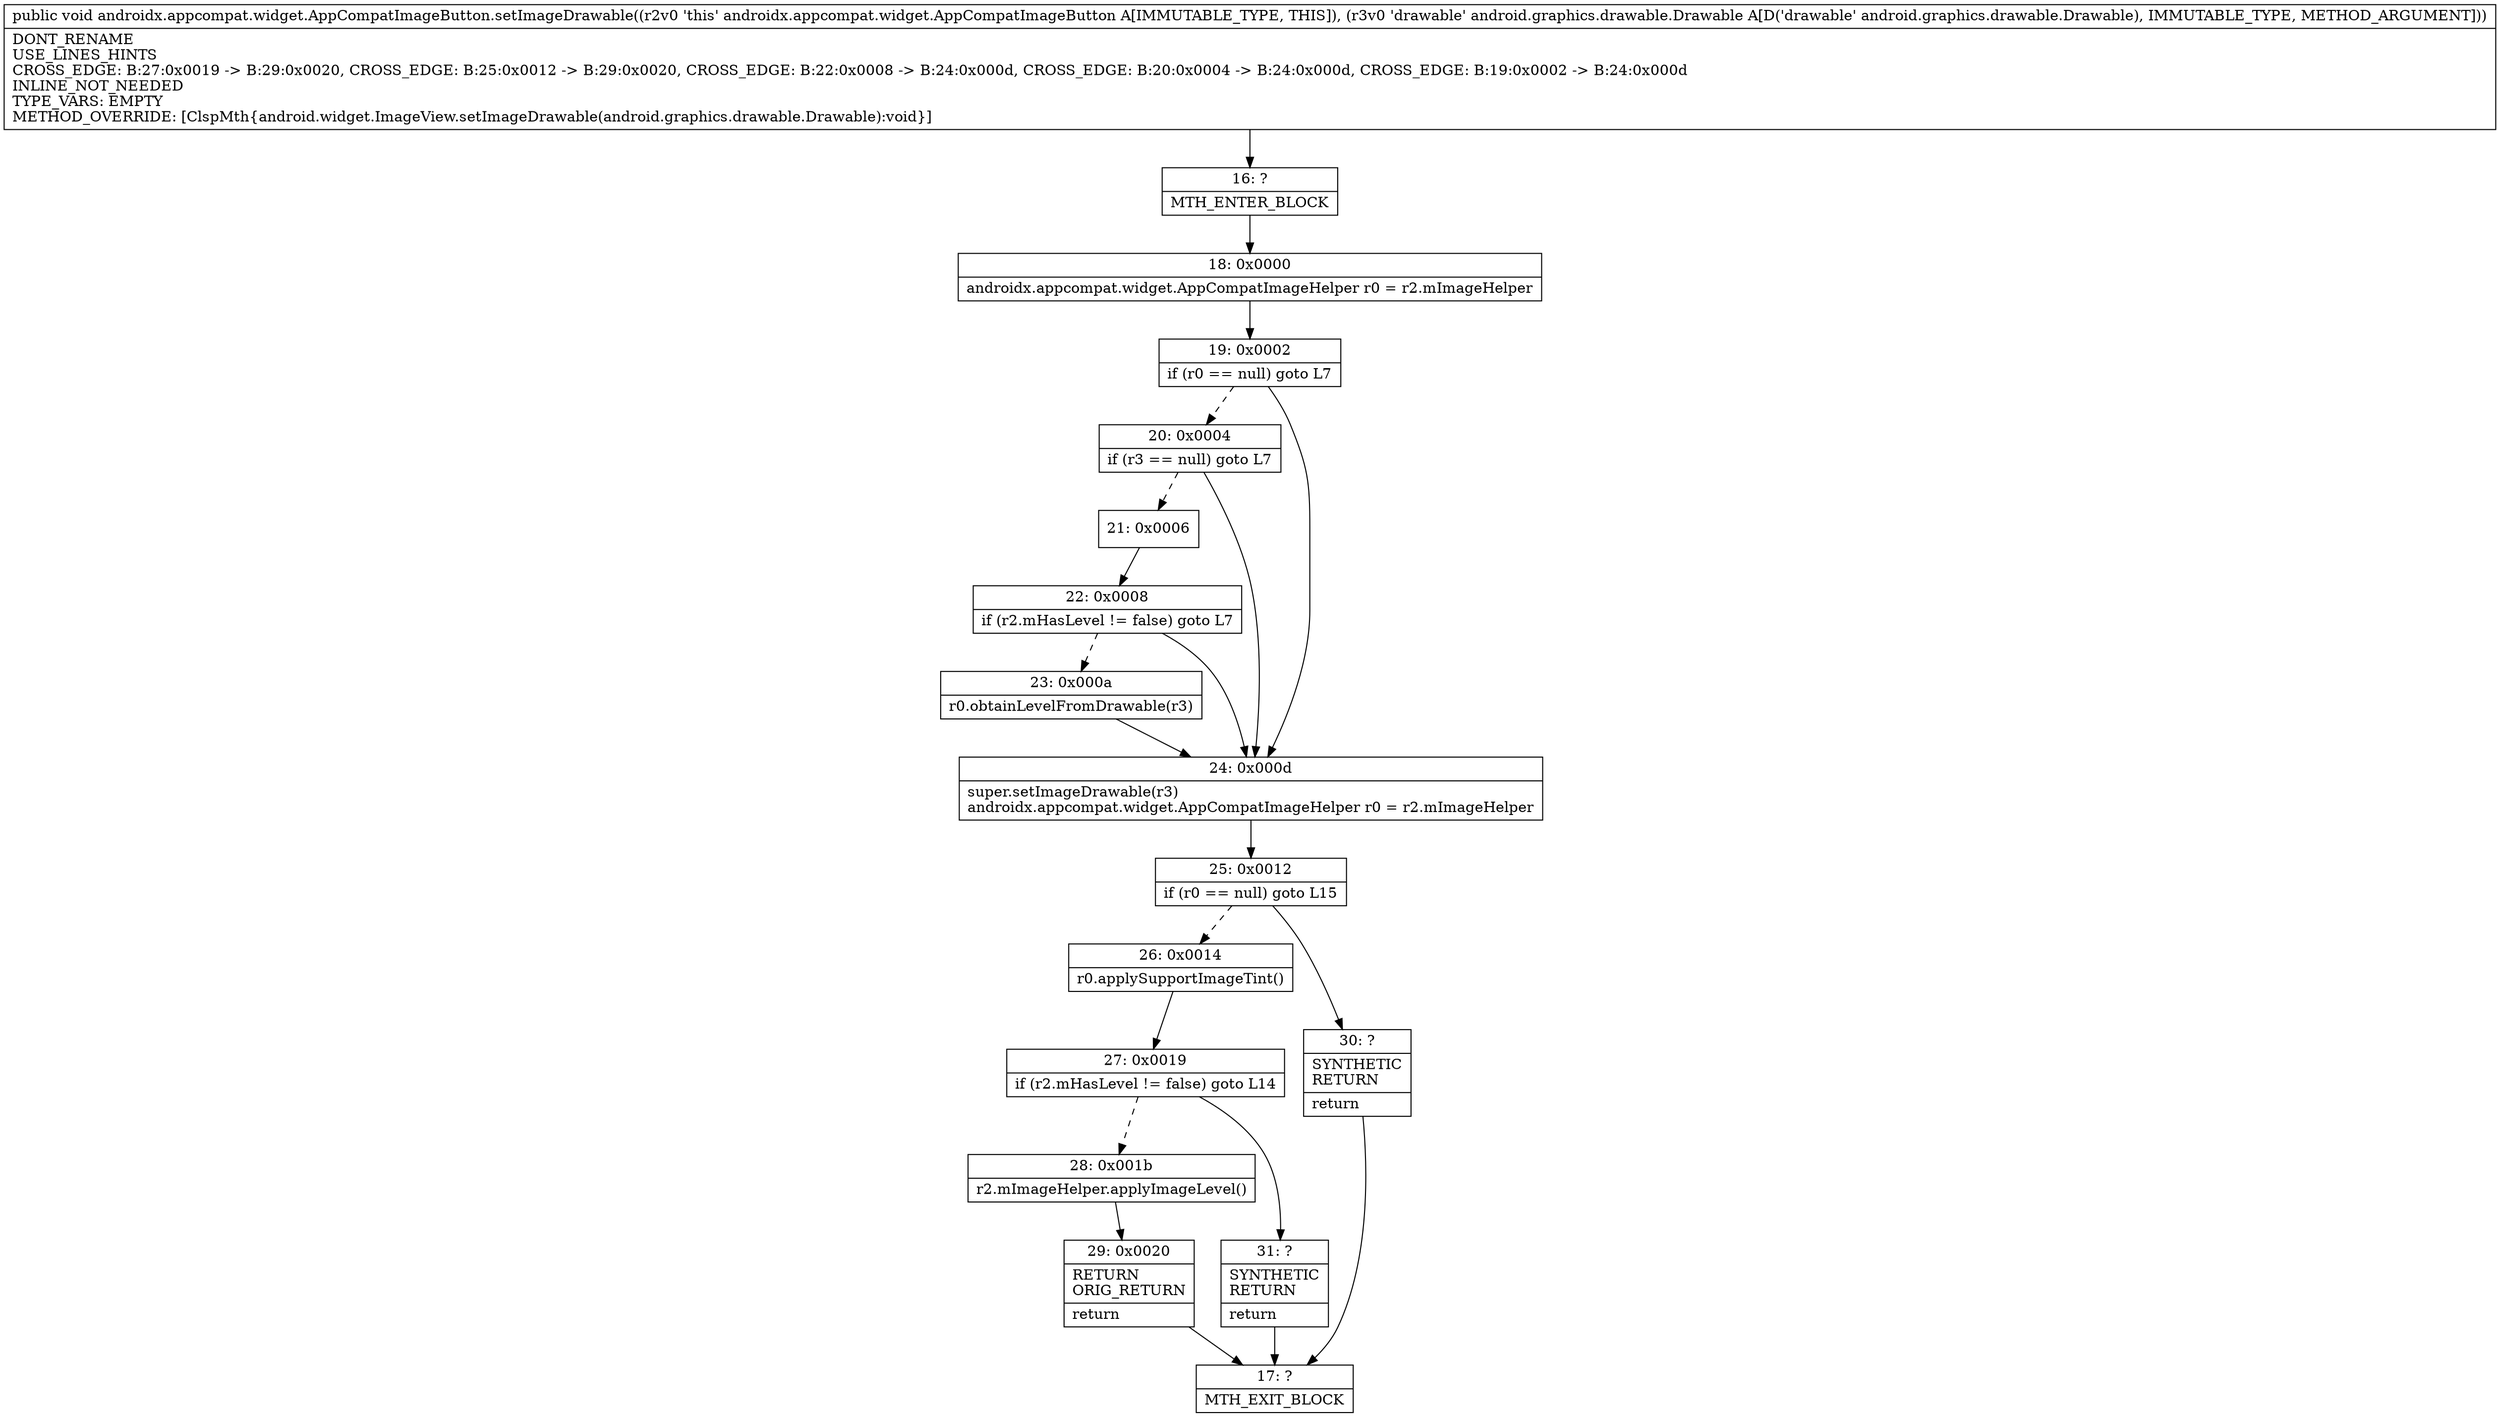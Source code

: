 digraph "CFG forandroidx.appcompat.widget.AppCompatImageButton.setImageDrawable(Landroid\/graphics\/drawable\/Drawable;)V" {
Node_16 [shape=record,label="{16\:\ ?|MTH_ENTER_BLOCK\l}"];
Node_18 [shape=record,label="{18\:\ 0x0000|androidx.appcompat.widget.AppCompatImageHelper r0 = r2.mImageHelper\l}"];
Node_19 [shape=record,label="{19\:\ 0x0002|if (r0 == null) goto L7\l}"];
Node_20 [shape=record,label="{20\:\ 0x0004|if (r3 == null) goto L7\l}"];
Node_21 [shape=record,label="{21\:\ 0x0006}"];
Node_22 [shape=record,label="{22\:\ 0x0008|if (r2.mHasLevel != false) goto L7\l}"];
Node_23 [shape=record,label="{23\:\ 0x000a|r0.obtainLevelFromDrawable(r3)\l}"];
Node_24 [shape=record,label="{24\:\ 0x000d|super.setImageDrawable(r3)\landroidx.appcompat.widget.AppCompatImageHelper r0 = r2.mImageHelper\l}"];
Node_25 [shape=record,label="{25\:\ 0x0012|if (r0 == null) goto L15\l}"];
Node_26 [shape=record,label="{26\:\ 0x0014|r0.applySupportImageTint()\l}"];
Node_27 [shape=record,label="{27\:\ 0x0019|if (r2.mHasLevel != false) goto L14\l}"];
Node_28 [shape=record,label="{28\:\ 0x001b|r2.mImageHelper.applyImageLevel()\l}"];
Node_29 [shape=record,label="{29\:\ 0x0020|RETURN\lORIG_RETURN\l|return\l}"];
Node_17 [shape=record,label="{17\:\ ?|MTH_EXIT_BLOCK\l}"];
Node_31 [shape=record,label="{31\:\ ?|SYNTHETIC\lRETURN\l|return\l}"];
Node_30 [shape=record,label="{30\:\ ?|SYNTHETIC\lRETURN\l|return\l}"];
MethodNode[shape=record,label="{public void androidx.appcompat.widget.AppCompatImageButton.setImageDrawable((r2v0 'this' androidx.appcompat.widget.AppCompatImageButton A[IMMUTABLE_TYPE, THIS]), (r3v0 'drawable' android.graphics.drawable.Drawable A[D('drawable' android.graphics.drawable.Drawable), IMMUTABLE_TYPE, METHOD_ARGUMENT]))  | DONT_RENAME\lUSE_LINES_HINTS\lCROSS_EDGE: B:27:0x0019 \-\> B:29:0x0020, CROSS_EDGE: B:25:0x0012 \-\> B:29:0x0020, CROSS_EDGE: B:22:0x0008 \-\> B:24:0x000d, CROSS_EDGE: B:20:0x0004 \-\> B:24:0x000d, CROSS_EDGE: B:19:0x0002 \-\> B:24:0x000d\lINLINE_NOT_NEEDED\lTYPE_VARS: EMPTY\lMETHOD_OVERRIDE: [ClspMth\{android.widget.ImageView.setImageDrawable(android.graphics.drawable.Drawable):void\}]\l}"];
MethodNode -> Node_16;Node_16 -> Node_18;
Node_18 -> Node_19;
Node_19 -> Node_20[style=dashed];
Node_19 -> Node_24;
Node_20 -> Node_21[style=dashed];
Node_20 -> Node_24;
Node_21 -> Node_22;
Node_22 -> Node_23[style=dashed];
Node_22 -> Node_24;
Node_23 -> Node_24;
Node_24 -> Node_25;
Node_25 -> Node_26[style=dashed];
Node_25 -> Node_30;
Node_26 -> Node_27;
Node_27 -> Node_28[style=dashed];
Node_27 -> Node_31;
Node_28 -> Node_29;
Node_29 -> Node_17;
Node_31 -> Node_17;
Node_30 -> Node_17;
}

